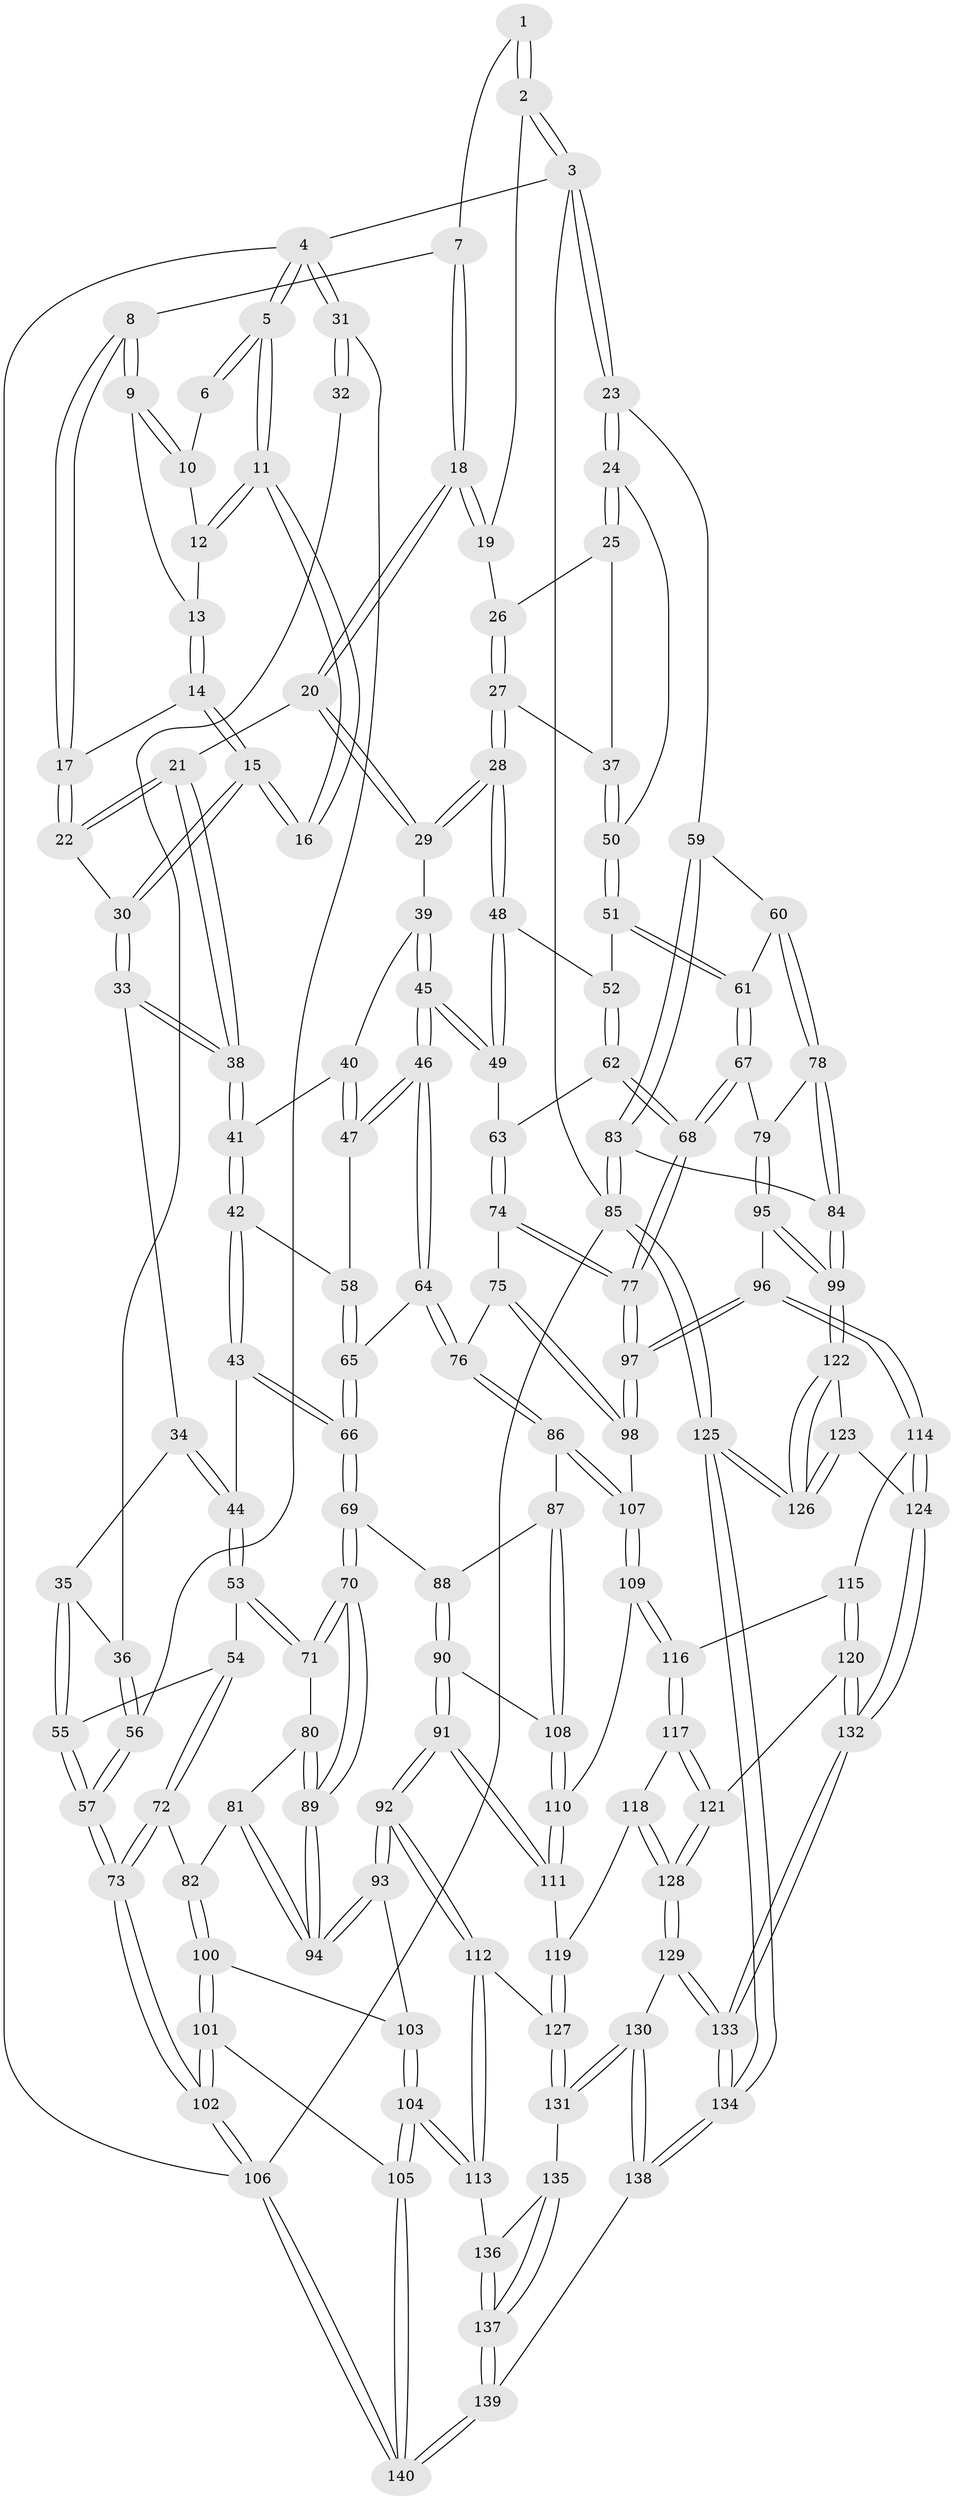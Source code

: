 // Generated by graph-tools (version 1.1) at 2025/03/03/09/25 03:03:18]
// undirected, 140 vertices, 347 edges
graph export_dot {
graph [start="1"]
  node [color=gray90,style=filled];
  1 [pos="+0.33766207423434375+0"];
  2 [pos="+0.7017911588719455+0"];
  3 [pos="+1+0"];
  4 [pos="+0+0"];
  5 [pos="+0+0"];
  6 [pos="+0.2602890058327609+0"];
  7 [pos="+0.36717550515136393+0.09621299802231428"];
  8 [pos="+0.30960475008544375+0.10956045203893282"];
  9 [pos="+0.2677512323200648+0.044595480826941966"];
  10 [pos="+0.24598020801166756+0"];
  11 [pos="+0.08759697828890599+0.05441195444227195"];
  12 [pos="+0.15682934849174976+0.054410955562953806"];
  13 [pos="+0.18707320922655193+0.09119622395467714"];
  14 [pos="+0.19590816234699998+0.1403057003333149"];
  15 [pos="+0.13176340658512503+0.17716378873957747"];
  16 [pos="+0.1041388802330816+0.15897021392527388"];
  17 [pos="+0.28669839372009054+0.1471953156743105"];
  18 [pos="+0.49641524337680326+0.11187008610550246"];
  19 [pos="+0.6922777026776588+0"];
  20 [pos="+0.4893422783304563+0.22015827095524157"];
  21 [pos="+0.3077742451384042+0.2600910277574318"];
  22 [pos="+0.28774516149865065+0.16327784094736603"];
  23 [pos="+1+0.2708258805634508"];
  24 [pos="+1+0.26529555835552787"];
  25 [pos="+0.8963793737601503+0.17813579380988206"];
  26 [pos="+0.6935930928076545+0"];
  27 [pos="+0.7222966646913617+0.2891433857566877"];
  28 [pos="+0.6318575953723076+0.3250026541465508"];
  29 [pos="+0.5173701658898264+0.2775197973362494"];
  30 [pos="+0.14909962043303354+0.2391635605849501"];
  31 [pos="+0+0"];
  32 [pos="+0.047007824419553514+0.17839193732723105"];
  33 [pos="+0.15294077847849666+0.2703010859868725"];
  34 [pos="+0.14886893985936125+0.2753467516146178"];
  35 [pos="+0.06338742167481101+0.3360654061939842"];
  36 [pos="+0.014637969288736768+0.3361631940795626"];
  37 [pos="+0.751806938423777+0.3024991133024756"];
  38 [pos="+0.2946598144024832+0.28477409483663624"];
  39 [pos="+0.5091965142107525+0.2888741258677901"];
  40 [pos="+0.48325592788722416+0.3126511475687843"];
  41 [pos="+0.3092083664066481+0.3620965082685105"];
  42 [pos="+0.3013421308866916+0.4273179025217546"];
  43 [pos="+0.27891683908835924+0.44548752951818577"];
  44 [pos="+0.24006387675645802+0.4571743809554754"];
  45 [pos="+0.5037463307183601+0.5058308798824477"];
  46 [pos="+0.5016356549982935+0.5069059223301875"];
  47 [pos="+0.4179363406503895+0.44181581926834673"];
  48 [pos="+0.6155402364862381+0.42997841297159595"];
  49 [pos="+0.5888747728601154+0.4840202945795799"];
  50 [pos="+0.7999608557808694+0.350474487055061"];
  51 [pos="+0.8154867257471522+0.450385372039518"];
  52 [pos="+0.7506313284357213+0.4713211955960511"];
  53 [pos="+0.2118169775659458+0.4722695913475659"];
  54 [pos="+0.18715194405698762+0.469800031069957"];
  55 [pos="+0.16168400332779284+0.45095553631750895"];
  56 [pos="+0+0.421065588848397"];
  57 [pos="+0+0.4974452352824602"];
  58 [pos="+0.30355605792310286+0.42790527241721965"];
  59 [pos="+1+0.3098329982534335"];
  60 [pos="+0.8585223664880246+0.4854249948350845"];
  61 [pos="+0.8285541672451598+0.46736155175044286"];
  62 [pos="+0.6895682013037094+0.5302611403471904"];
  63 [pos="+0.6031023724867608+0.4996371317593904"];
  64 [pos="+0.48627560341946974+0.5472369295810912"];
  65 [pos="+0.40430853897803765+0.5557934122188863"];
  66 [pos="+0.3384509988451024+0.594254692126486"];
  67 [pos="+0.739091725639107+0.6047456671990235"];
  68 [pos="+0.7249066579213297+0.6062559868227441"];
  69 [pos="+0.3372299271363726+0.6001747103794252"];
  70 [pos="+0.27004258999428465+0.6387573415617814"];
  71 [pos="+0.2116835208830473+0.49564072216858573"];
  72 [pos="+0.02428143010069446+0.5902138139413532"];
  73 [pos="+0+0.5358966978393636"];
  74 [pos="+0.6259725813831531+0.6202988820832747"];
  75 [pos="+0.5410042275858687+0.6474095797940136"];
  76 [pos="+0.4942876738211068+0.6507278384496117"];
  77 [pos="+0.679912288081487+0.6461427404186169"];
  78 [pos="+0.9193850445541074+0.6059334390482388"];
  79 [pos="+0.7463425359475107+0.6084763202261945"];
  80 [pos="+0.1715564018121958+0.6118569508777176"];
  81 [pos="+0.09765655124515274+0.639784134432113"];
  82 [pos="+0.08743488943815197+0.6417039352702683"];
  83 [pos="+1+0.6302635610297632"];
  84 [pos="+0.9656587420310957+0.6560727282245987"];
  85 [pos="+1+1"];
  86 [pos="+0.4907228778383319+0.6568007516670379"];
  87 [pos="+0.486358480409253+0.6609032580957479"];
  88 [pos="+0.3503482311846807+0.6139668244002526"];
  89 [pos="+0.25485240923297786+0.6638030050475416"];
  90 [pos="+0.3650756568809293+0.7266920129278378"];
  91 [pos="+0.2875566251758636+0.7878946131022222"];
  92 [pos="+0.28139491426423563+0.7905194465326567"];
  93 [pos="+0.25408493818277617+0.7167116339287304"];
  94 [pos="+0.253206485172185+0.7097861142780117"];
  95 [pos="+0.847032701309456+0.7540163345622152"];
  96 [pos="+0.691964437808717+0.7573342348270776"];
  97 [pos="+0.6811822279985273+0.7435298375167113"];
  98 [pos="+0.6583933489667507+0.7419777954583502"];
  99 [pos="+0.8721321185816371+0.760350253755805"];
  100 [pos="+0.09129278509173336+0.6624718615778966"];
  101 [pos="+0.052444027338160774+0.7490067640100014"];
  102 [pos="+0+0.7713217424316328"];
  103 [pos="+0.12251714618171847+0.7031944439486428"];
  104 [pos="+0.15534379747400578+0.8752543883069335"];
  105 [pos="+0.15309124978191913+0.8768136438765091"];
  106 [pos="+0+1"];
  107 [pos="+0.5911532293206041+0.751508814937956"];
  108 [pos="+0.467462329340919+0.6953485862002685"];
  109 [pos="+0.5509539781119764+0.7950735843282023"];
  110 [pos="+0.47391989606384477+0.727901667267525"];
  111 [pos="+0.45290286689622494+0.8135705350967376"];
  112 [pos="+0.27454468617351796+0.805396321407691"];
  113 [pos="+0.1891242303721768+0.8620768622308008"];
  114 [pos="+0.6712905113717061+0.8450917089428743"];
  115 [pos="+0.5792874868331539+0.8179254456965747"];
  116 [pos="+0.5507335102757641+0.8012633226862006"];
  117 [pos="+0.5321220025371743+0.8267675060799429"];
  118 [pos="+0.4689386592914016+0.838818971215303"];
  119 [pos="+0.46332184389853875+0.83553592866609"];
  120 [pos="+0.5752199517404076+0.8964314587248119"];
  121 [pos="+0.5603748318343299+0.8934829916181425"];
  122 [pos="+0.8739298404737966+0.7787098250040275"];
  123 [pos="+0.7433125725377061+0.8715864166550514"];
  124 [pos="+0.6727637907626007+0.8726431910641191"];
  125 [pos="+1+1"];
  126 [pos="+0.9298365793102267+0.9883343364291137"];
  127 [pos="+0.3731181227910798+0.9102848096773284"];
  128 [pos="+0.4969806547399986+0.9220907869938736"];
  129 [pos="+0.4931954233984789+0.9295889040025099"];
  130 [pos="+0.41204483230826894+0.9655789679489775"];
  131 [pos="+0.3735291108045703+0.9115207831199811"];
  132 [pos="+0.654803070376758+0.9229445265153456"];
  133 [pos="+0.7036611501920099+1"];
  134 [pos="+0.7295159200575277+1"];
  135 [pos="+0.3237976502327912+0.9504802872710735"];
  136 [pos="+0.28086021165546093+0.9591061745552312"];
  137 [pos="+0.29939755449364464+1"];
  138 [pos="+0.38551060186565755+1"];
  139 [pos="+0.3122228551527512+1"];
  140 [pos="+0+1"];
  1 -- 2;
  1 -- 2;
  1 -- 7;
  2 -- 3;
  2 -- 3;
  2 -- 19;
  3 -- 4;
  3 -- 23;
  3 -- 23;
  3 -- 85;
  4 -- 5;
  4 -- 5;
  4 -- 31;
  4 -- 31;
  4 -- 106;
  5 -- 6;
  5 -- 6;
  5 -- 11;
  5 -- 11;
  6 -- 10;
  7 -- 8;
  7 -- 18;
  7 -- 18;
  8 -- 9;
  8 -- 9;
  8 -- 17;
  8 -- 17;
  9 -- 10;
  9 -- 10;
  9 -- 13;
  10 -- 12;
  11 -- 12;
  11 -- 12;
  11 -- 16;
  11 -- 16;
  12 -- 13;
  13 -- 14;
  13 -- 14;
  14 -- 15;
  14 -- 15;
  14 -- 17;
  15 -- 16;
  15 -- 16;
  15 -- 30;
  15 -- 30;
  17 -- 22;
  17 -- 22;
  18 -- 19;
  18 -- 19;
  18 -- 20;
  18 -- 20;
  19 -- 26;
  20 -- 21;
  20 -- 29;
  20 -- 29;
  21 -- 22;
  21 -- 22;
  21 -- 38;
  21 -- 38;
  22 -- 30;
  23 -- 24;
  23 -- 24;
  23 -- 59;
  24 -- 25;
  24 -- 25;
  24 -- 50;
  25 -- 26;
  25 -- 37;
  26 -- 27;
  26 -- 27;
  27 -- 28;
  27 -- 28;
  27 -- 37;
  28 -- 29;
  28 -- 29;
  28 -- 48;
  28 -- 48;
  29 -- 39;
  30 -- 33;
  30 -- 33;
  31 -- 32;
  31 -- 32;
  31 -- 56;
  32 -- 36;
  33 -- 34;
  33 -- 38;
  33 -- 38;
  34 -- 35;
  34 -- 44;
  34 -- 44;
  35 -- 36;
  35 -- 55;
  35 -- 55;
  36 -- 56;
  36 -- 56;
  37 -- 50;
  37 -- 50;
  38 -- 41;
  38 -- 41;
  39 -- 40;
  39 -- 45;
  39 -- 45;
  40 -- 41;
  40 -- 47;
  40 -- 47;
  41 -- 42;
  41 -- 42;
  42 -- 43;
  42 -- 43;
  42 -- 58;
  43 -- 44;
  43 -- 66;
  43 -- 66;
  44 -- 53;
  44 -- 53;
  45 -- 46;
  45 -- 46;
  45 -- 49;
  45 -- 49;
  46 -- 47;
  46 -- 47;
  46 -- 64;
  46 -- 64;
  47 -- 58;
  48 -- 49;
  48 -- 49;
  48 -- 52;
  49 -- 63;
  50 -- 51;
  50 -- 51;
  51 -- 52;
  51 -- 61;
  51 -- 61;
  52 -- 62;
  52 -- 62;
  53 -- 54;
  53 -- 71;
  53 -- 71;
  54 -- 55;
  54 -- 72;
  54 -- 72;
  55 -- 57;
  55 -- 57;
  56 -- 57;
  56 -- 57;
  57 -- 73;
  57 -- 73;
  58 -- 65;
  58 -- 65;
  59 -- 60;
  59 -- 83;
  59 -- 83;
  60 -- 61;
  60 -- 78;
  60 -- 78;
  61 -- 67;
  61 -- 67;
  62 -- 63;
  62 -- 68;
  62 -- 68;
  63 -- 74;
  63 -- 74;
  64 -- 65;
  64 -- 76;
  64 -- 76;
  65 -- 66;
  65 -- 66;
  66 -- 69;
  66 -- 69;
  67 -- 68;
  67 -- 68;
  67 -- 79;
  68 -- 77;
  68 -- 77;
  69 -- 70;
  69 -- 70;
  69 -- 88;
  70 -- 71;
  70 -- 71;
  70 -- 89;
  70 -- 89;
  71 -- 80;
  72 -- 73;
  72 -- 73;
  72 -- 82;
  73 -- 102;
  73 -- 102;
  74 -- 75;
  74 -- 77;
  74 -- 77;
  75 -- 76;
  75 -- 98;
  75 -- 98;
  76 -- 86;
  76 -- 86;
  77 -- 97;
  77 -- 97;
  78 -- 79;
  78 -- 84;
  78 -- 84;
  79 -- 95;
  79 -- 95;
  80 -- 81;
  80 -- 89;
  80 -- 89;
  81 -- 82;
  81 -- 94;
  81 -- 94;
  82 -- 100;
  82 -- 100;
  83 -- 84;
  83 -- 85;
  83 -- 85;
  84 -- 99;
  84 -- 99;
  85 -- 125;
  85 -- 125;
  85 -- 106;
  86 -- 87;
  86 -- 107;
  86 -- 107;
  87 -- 88;
  87 -- 108;
  87 -- 108;
  88 -- 90;
  88 -- 90;
  89 -- 94;
  89 -- 94;
  90 -- 91;
  90 -- 91;
  90 -- 108;
  91 -- 92;
  91 -- 92;
  91 -- 111;
  91 -- 111;
  92 -- 93;
  92 -- 93;
  92 -- 112;
  92 -- 112;
  93 -- 94;
  93 -- 94;
  93 -- 103;
  95 -- 96;
  95 -- 99;
  95 -- 99;
  96 -- 97;
  96 -- 97;
  96 -- 114;
  96 -- 114;
  97 -- 98;
  97 -- 98;
  98 -- 107;
  99 -- 122;
  99 -- 122;
  100 -- 101;
  100 -- 101;
  100 -- 103;
  101 -- 102;
  101 -- 102;
  101 -- 105;
  102 -- 106;
  102 -- 106;
  103 -- 104;
  103 -- 104;
  104 -- 105;
  104 -- 105;
  104 -- 113;
  104 -- 113;
  105 -- 140;
  105 -- 140;
  106 -- 140;
  106 -- 140;
  107 -- 109;
  107 -- 109;
  108 -- 110;
  108 -- 110;
  109 -- 110;
  109 -- 116;
  109 -- 116;
  110 -- 111;
  110 -- 111;
  111 -- 119;
  112 -- 113;
  112 -- 113;
  112 -- 127;
  113 -- 136;
  114 -- 115;
  114 -- 124;
  114 -- 124;
  115 -- 116;
  115 -- 120;
  115 -- 120;
  116 -- 117;
  116 -- 117;
  117 -- 118;
  117 -- 121;
  117 -- 121;
  118 -- 119;
  118 -- 128;
  118 -- 128;
  119 -- 127;
  119 -- 127;
  120 -- 121;
  120 -- 132;
  120 -- 132;
  121 -- 128;
  121 -- 128;
  122 -- 123;
  122 -- 126;
  122 -- 126;
  123 -- 124;
  123 -- 126;
  123 -- 126;
  124 -- 132;
  124 -- 132;
  125 -- 126;
  125 -- 126;
  125 -- 134;
  125 -- 134;
  127 -- 131;
  127 -- 131;
  128 -- 129;
  128 -- 129;
  129 -- 130;
  129 -- 133;
  129 -- 133;
  130 -- 131;
  130 -- 131;
  130 -- 138;
  130 -- 138;
  131 -- 135;
  132 -- 133;
  132 -- 133;
  133 -- 134;
  133 -- 134;
  134 -- 138;
  134 -- 138;
  135 -- 136;
  135 -- 137;
  135 -- 137;
  136 -- 137;
  136 -- 137;
  137 -- 139;
  137 -- 139;
  138 -- 139;
  139 -- 140;
  139 -- 140;
}
